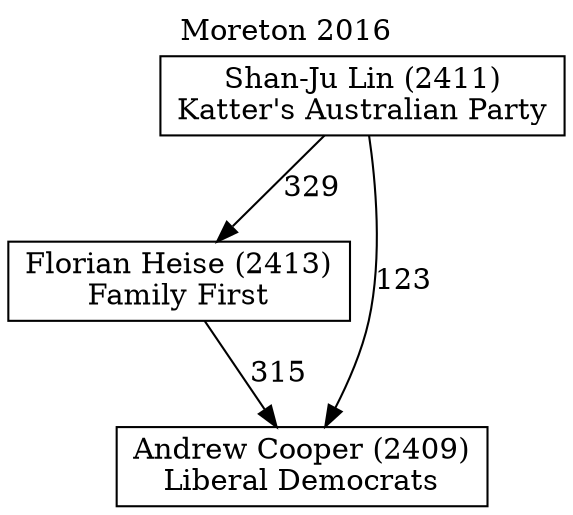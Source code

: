 // House preference flow
digraph "Andrew Cooper (2409)_Moreton_2016" {
	graph [label="Moreton 2016" labelloc=t mclimit=10]
	node [shape=box]
	"Shan-Ju Lin (2411)" [label="Shan-Ju Lin (2411)
Katter's Australian Party"]
	"Florian Heise (2413)" [label="Florian Heise (2413)
Family First"]
	"Andrew Cooper (2409)" [label="Andrew Cooper (2409)
Liberal Democrats"]
	"Shan-Ju Lin (2411)" -> "Andrew Cooper (2409)" [label=123]
	"Florian Heise (2413)" -> "Andrew Cooper (2409)" [label=315]
	"Shan-Ju Lin (2411)" -> "Florian Heise (2413)" [label=329]
}
